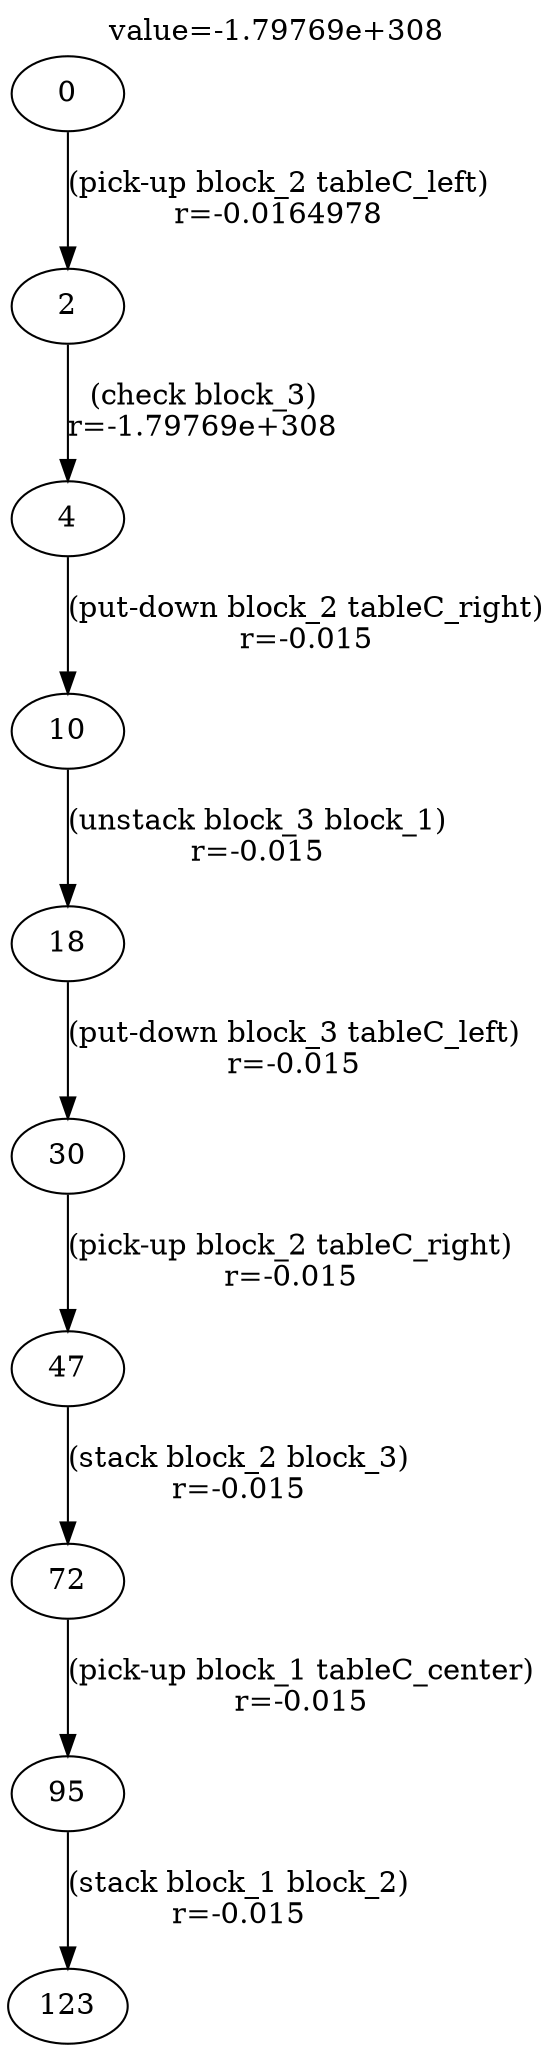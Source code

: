 digraph g{
label="value=-1.79769e+308"
labelloc=top
0->2 [ label="(pick-up block_2 tableC_left)
r=-0.0164978" ];
2->4 [ label="(check block_3)
r=-1.79769e+308" ];
4->10 [ label="(put-down block_2 tableC_right)
r=-0.015" ];
10->18 [ label="(unstack block_3 block_1)
r=-0.015" ];
18->30 [ label="(put-down block_3 tableC_left)
r=-0.015" ];
30->47 [ label="(pick-up block_2 tableC_right)
r=-0.015" ];
47->72 [ label="(stack block_2 block_3)
r=-0.015" ];
72->95 [ label="(pick-up block_1 tableC_center)
r=-0.015" ];
95->123 [ label="(stack block_1 block_2)
r=-0.015" ];
}
